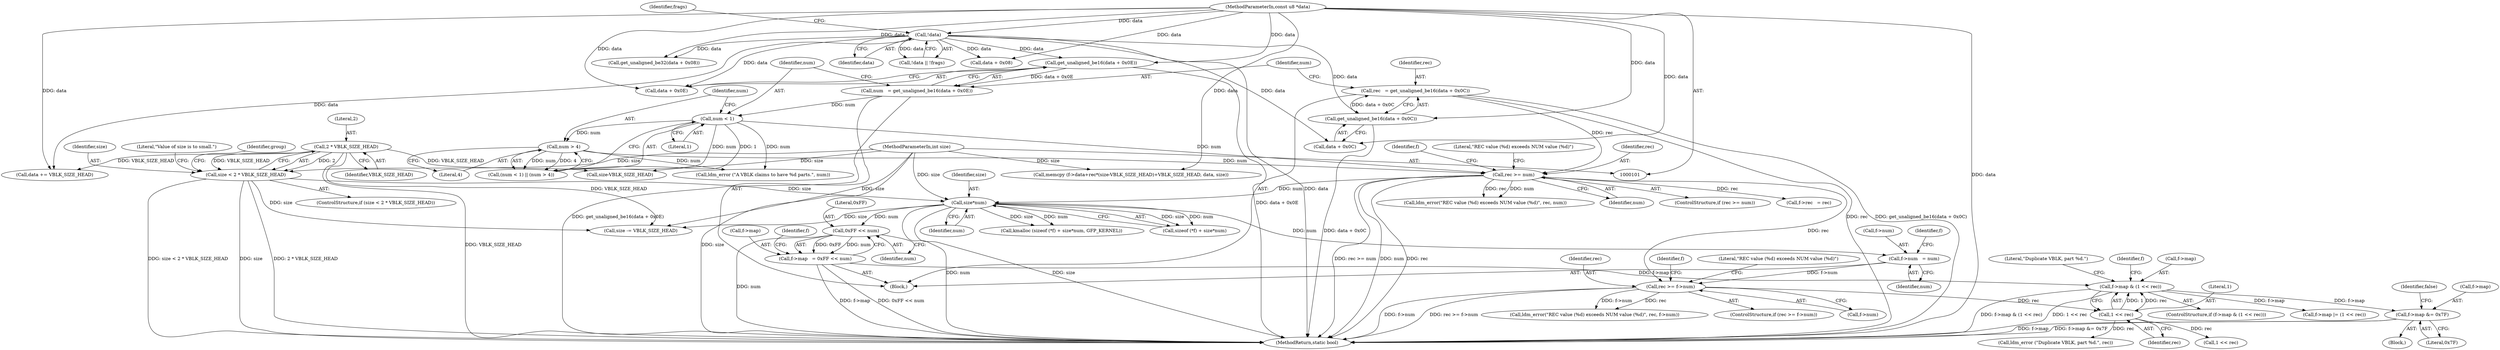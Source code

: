 digraph "0_linux_cae13fe4cc3f24820ffb990c09110626837e85d4@pointer" {
"1000254" [label="(Call,f->map &= 0x7F)"];
"1000243" [label="(Call,f->map & (1 << rec))"];
"1000213" [label="(Call,f->map   = 0xFF << num)"];
"1000217" [label="(Call,0xFF << num)"];
"1000186" [label="(Call,size*num)"];
"1000118" [label="(Call,size < 2 * VBLK_SIZE_HEAD)"];
"1000103" [label="(MethodParameterIn,int size)"];
"1000120" [label="(Call,2 * VBLK_SIZE_HEAD)"];
"1000161" [label="(Call,rec >= num)"];
"1000134" [label="(Call,rec   = get_unaligned_be16(data + 0x0C))"];
"1000136" [label="(Call,get_unaligned_be16(data + 0x0C))"];
"1000102" [label="(MethodParameterIn,const u8 *data)"];
"1000113" [label="(Call,!data)"];
"1000151" [label="(Call,num > 4)"];
"1000148" [label="(Call,num < 1)"];
"1000140" [label="(Call,num   = get_unaligned_be16(data + 0x0E))"];
"1000142" [label="(Call,get_unaligned_be16(data + 0x0E))"];
"1000247" [label="(Call,1 << rec)"];
"1000228" [label="(Call,rec >= f->num)"];
"1000203" [label="(Call,f->num   = num)"];
"1000204" [label="(Call,f->num)"];
"1000113" [label="(Call,!data)"];
"1000234" [label="(Call,ldm_error(\"REC value (%d) exceeds NUM value (%d)\", rec, f->num))"];
"1000130" [label="(Call,get_unaligned_be32(data + 0x08))"];
"1000103" [label="(MethodParameterIn,int size)"];
"1000105" [label="(Block,)"];
"1000268" [label="(Call,data += VBLK_SIZE_HEAD)"];
"1000251" [label="(Call,ldm_error (\"Duplicate VBLK, part %d.\", rec))"];
"1000162" [label="(Identifier,rec)"];
"1000248" [label="(Literal,1)"];
"1000242" [label="(ControlStructure,if (f->map & (1 << rec)))"];
"1000219" [label="(Identifier,num)"];
"1000271" [label="(Call,size -= VBLK_SIZE_HEAD)"];
"1000122" [label="(Identifier,VBLK_SIZE_HEAD)"];
"1000175" [label="(Identifier,f)"];
"1000131" [label="(Call,data + 0x08)"];
"1000137" [label="(Call,data + 0x0C)"];
"1000263" [label="(Identifier,f)"];
"1000116" [label="(Identifier,frags)"];
"1000260" [label="(Identifier,false)"];
"1000150" [label="(Literal,1)"];
"1000188" [label="(Identifier,num)"];
"1000181" [label="(Call,kmalloc (sizeof (*f) + size*num, GFP_KERNEL))"];
"1000182" [label="(Call,sizeof (*f) + size*num)"];
"1000152" [label="(Identifier,num)"];
"1000243" [label="(Call,f->map & (1 << rec))"];
"1000165" [label="(Call,ldm_error(\"REC value (%d) exceeds NUM value (%d)\", rec, num))"];
"1000207" [label="(Identifier,num)"];
"1000247" [label="(Call,1 << rec)"];
"1000121" [label="(Literal,2)"];
"1000151" [label="(Call,num > 4)"];
"1000148" [label="(Call,num < 1)"];
"1000147" [label="(Call,(num < 1) || (num > 4))"];
"1000161" [label="(Call,rec >= num)"];
"1000227" [label="(ControlStructure,if (rec >= f->num))"];
"1000149" [label="(Identifier,num)"];
"1000163" [label="(Identifier,num)"];
"1000155" [label="(Call,ldm_error (\"A VBLK claims to have %d parts.\", num))"];
"1000250" [label="(Block,)"];
"1000203" [label="(Call,f->num   = num)"];
"1000125" [label="(Literal,\"Value of size is to small.\")"];
"1000153" [label="(Literal,4)"];
"1000228" [label="(Call,rec >= f->num)"];
"1000230" [label="(Call,f->num)"];
"1000187" [label="(Identifier,size)"];
"1000282" [label="(Call,size-VBLK_SIZE_HEAD)"];
"1000274" [label="(Call,memcpy (f->data+rec*(size-VBLK_SIZE_HEAD)+VBLK_SIZE_HEAD, data, size))"];
"1000218" [label="(Literal,0xFF)"];
"1000112" [label="(Call,!data || !frags)"];
"1000140" [label="(Call,num   = get_unaligned_be16(data + 0x0E))"];
"1000245" [label="(Identifier,f)"];
"1000235" [label="(Literal,\"REC value (%d) exceeds NUM value (%d)\")"];
"1000129" [label="(Identifier,group)"];
"1000118" [label="(Call,size < 2 * VBLK_SIZE_HEAD)"];
"1000135" [label="(Identifier,rec)"];
"1000261" [label="(Call,f->map |= (1 << rec))"];
"1000214" [label="(Call,f->map)"];
"1000136" [label="(Call,get_unaligned_be16(data + 0x0C))"];
"1000249" [label="(Identifier,rec)"];
"1000119" [label="(Identifier,size)"];
"1000120" [label="(Call,2 * VBLK_SIZE_HEAD)"];
"1000244" [label="(Call,f->map)"];
"1000117" [label="(ControlStructure,if (size < 2 * VBLK_SIZE_HEAD))"];
"1000229" [label="(Identifier,rec)"];
"1000166" [label="(Literal,\"REC value (%d) exceeds NUM value (%d)\")"];
"1000143" [label="(Call,data + 0x0E)"];
"1000186" [label="(Call,size*num)"];
"1000258" [label="(Literal,0x7F)"];
"1000160" [label="(ControlStructure,if (rec >= num))"];
"1000223" [label="(Identifier,f)"];
"1000208" [label="(Call,f->rec   = rec)"];
"1000290" [label="(MethodReturn,static bool)"];
"1000255" [label="(Call,f->map)"];
"1000114" [label="(Identifier,data)"];
"1000265" [label="(Call,1 << rec)"];
"1000102" [label="(MethodParameterIn,const u8 *data)"];
"1000210" [label="(Identifier,f)"];
"1000142" [label="(Call,get_unaligned_be16(data + 0x0E))"];
"1000213" [label="(Call,f->map   = 0xFF << num)"];
"1000217" [label="(Call,0xFF << num)"];
"1000252" [label="(Literal,\"Duplicate VBLK, part %d.\")"];
"1000141" [label="(Identifier,num)"];
"1000254" [label="(Call,f->map &= 0x7F)"];
"1000134" [label="(Call,rec   = get_unaligned_be16(data + 0x0C))"];
"1000254" -> "1000250"  [label="AST: "];
"1000254" -> "1000258"  [label="CFG: "];
"1000255" -> "1000254"  [label="AST: "];
"1000258" -> "1000254"  [label="AST: "];
"1000260" -> "1000254"  [label="CFG: "];
"1000254" -> "1000290"  [label="DDG: f->map"];
"1000254" -> "1000290"  [label="DDG: f->map &= 0x7F"];
"1000243" -> "1000254"  [label="DDG: f->map"];
"1000243" -> "1000242"  [label="AST: "];
"1000243" -> "1000247"  [label="CFG: "];
"1000244" -> "1000243"  [label="AST: "];
"1000247" -> "1000243"  [label="AST: "];
"1000252" -> "1000243"  [label="CFG: "];
"1000263" -> "1000243"  [label="CFG: "];
"1000243" -> "1000290"  [label="DDG: f->map & (1 << rec)"];
"1000243" -> "1000290"  [label="DDG: 1 << rec"];
"1000213" -> "1000243"  [label="DDG: f->map"];
"1000247" -> "1000243"  [label="DDG: 1"];
"1000247" -> "1000243"  [label="DDG: rec"];
"1000243" -> "1000261"  [label="DDG: f->map"];
"1000213" -> "1000105"  [label="AST: "];
"1000213" -> "1000217"  [label="CFG: "];
"1000214" -> "1000213"  [label="AST: "];
"1000217" -> "1000213"  [label="AST: "];
"1000223" -> "1000213"  [label="CFG: "];
"1000213" -> "1000290"  [label="DDG: 0xFF << num"];
"1000213" -> "1000290"  [label="DDG: f->map"];
"1000217" -> "1000213"  [label="DDG: 0xFF"];
"1000217" -> "1000213"  [label="DDG: num"];
"1000217" -> "1000219"  [label="CFG: "];
"1000218" -> "1000217"  [label="AST: "];
"1000219" -> "1000217"  [label="AST: "];
"1000217" -> "1000290"  [label="DDG: num"];
"1000186" -> "1000217"  [label="DDG: num"];
"1000186" -> "1000182"  [label="AST: "];
"1000186" -> "1000188"  [label="CFG: "];
"1000187" -> "1000186"  [label="AST: "];
"1000188" -> "1000186"  [label="AST: "];
"1000182" -> "1000186"  [label="CFG: "];
"1000186" -> "1000290"  [label="DDG: num"];
"1000186" -> "1000290"  [label="DDG: size"];
"1000186" -> "1000181"  [label="DDG: size"];
"1000186" -> "1000181"  [label="DDG: num"];
"1000186" -> "1000182"  [label="DDG: size"];
"1000186" -> "1000182"  [label="DDG: num"];
"1000118" -> "1000186"  [label="DDG: size"];
"1000103" -> "1000186"  [label="DDG: size"];
"1000161" -> "1000186"  [label="DDG: num"];
"1000186" -> "1000203"  [label="DDG: num"];
"1000186" -> "1000271"  [label="DDG: size"];
"1000118" -> "1000117"  [label="AST: "];
"1000118" -> "1000120"  [label="CFG: "];
"1000119" -> "1000118"  [label="AST: "];
"1000120" -> "1000118"  [label="AST: "];
"1000125" -> "1000118"  [label="CFG: "];
"1000129" -> "1000118"  [label="CFG: "];
"1000118" -> "1000290"  [label="DDG: size < 2 * VBLK_SIZE_HEAD"];
"1000118" -> "1000290"  [label="DDG: size"];
"1000118" -> "1000290"  [label="DDG: 2 * VBLK_SIZE_HEAD"];
"1000103" -> "1000118"  [label="DDG: size"];
"1000120" -> "1000118"  [label="DDG: 2"];
"1000120" -> "1000118"  [label="DDG: VBLK_SIZE_HEAD"];
"1000118" -> "1000271"  [label="DDG: size"];
"1000103" -> "1000101"  [label="AST: "];
"1000103" -> "1000290"  [label="DDG: size"];
"1000103" -> "1000271"  [label="DDG: size"];
"1000103" -> "1000282"  [label="DDG: size"];
"1000103" -> "1000274"  [label="DDG: size"];
"1000120" -> "1000122"  [label="CFG: "];
"1000121" -> "1000120"  [label="AST: "];
"1000122" -> "1000120"  [label="AST: "];
"1000120" -> "1000290"  [label="DDG: VBLK_SIZE_HEAD"];
"1000120" -> "1000268"  [label="DDG: VBLK_SIZE_HEAD"];
"1000120" -> "1000271"  [label="DDG: VBLK_SIZE_HEAD"];
"1000120" -> "1000282"  [label="DDG: VBLK_SIZE_HEAD"];
"1000161" -> "1000160"  [label="AST: "];
"1000161" -> "1000163"  [label="CFG: "];
"1000162" -> "1000161"  [label="AST: "];
"1000163" -> "1000161"  [label="AST: "];
"1000166" -> "1000161"  [label="CFG: "];
"1000175" -> "1000161"  [label="CFG: "];
"1000161" -> "1000290"  [label="DDG: num"];
"1000161" -> "1000290"  [label="DDG: rec"];
"1000161" -> "1000290"  [label="DDG: rec >= num"];
"1000134" -> "1000161"  [label="DDG: rec"];
"1000151" -> "1000161"  [label="DDG: num"];
"1000148" -> "1000161"  [label="DDG: num"];
"1000161" -> "1000165"  [label="DDG: rec"];
"1000161" -> "1000165"  [label="DDG: num"];
"1000161" -> "1000208"  [label="DDG: rec"];
"1000161" -> "1000228"  [label="DDG: rec"];
"1000134" -> "1000105"  [label="AST: "];
"1000134" -> "1000136"  [label="CFG: "];
"1000135" -> "1000134"  [label="AST: "];
"1000136" -> "1000134"  [label="AST: "];
"1000141" -> "1000134"  [label="CFG: "];
"1000134" -> "1000290"  [label="DDG: rec"];
"1000134" -> "1000290"  [label="DDG: get_unaligned_be16(data + 0x0C)"];
"1000136" -> "1000134"  [label="DDG: data + 0x0C"];
"1000136" -> "1000137"  [label="CFG: "];
"1000137" -> "1000136"  [label="AST: "];
"1000136" -> "1000290"  [label="DDG: data + 0x0C"];
"1000102" -> "1000136"  [label="DDG: data"];
"1000113" -> "1000136"  [label="DDG: data"];
"1000102" -> "1000101"  [label="AST: "];
"1000102" -> "1000290"  [label="DDG: data"];
"1000102" -> "1000113"  [label="DDG: data"];
"1000102" -> "1000130"  [label="DDG: data"];
"1000102" -> "1000131"  [label="DDG: data"];
"1000102" -> "1000137"  [label="DDG: data"];
"1000102" -> "1000142"  [label="DDG: data"];
"1000102" -> "1000143"  [label="DDG: data"];
"1000102" -> "1000268"  [label="DDG: data"];
"1000102" -> "1000274"  [label="DDG: data"];
"1000113" -> "1000112"  [label="AST: "];
"1000113" -> "1000114"  [label="CFG: "];
"1000114" -> "1000113"  [label="AST: "];
"1000116" -> "1000113"  [label="CFG: "];
"1000112" -> "1000113"  [label="CFG: "];
"1000113" -> "1000290"  [label="DDG: data"];
"1000113" -> "1000112"  [label="DDG: data"];
"1000113" -> "1000130"  [label="DDG: data"];
"1000113" -> "1000131"  [label="DDG: data"];
"1000113" -> "1000137"  [label="DDG: data"];
"1000113" -> "1000142"  [label="DDG: data"];
"1000113" -> "1000143"  [label="DDG: data"];
"1000113" -> "1000268"  [label="DDG: data"];
"1000151" -> "1000147"  [label="AST: "];
"1000151" -> "1000153"  [label="CFG: "];
"1000152" -> "1000151"  [label="AST: "];
"1000153" -> "1000151"  [label="AST: "];
"1000147" -> "1000151"  [label="CFG: "];
"1000151" -> "1000147"  [label="DDG: num"];
"1000151" -> "1000147"  [label="DDG: 4"];
"1000148" -> "1000151"  [label="DDG: num"];
"1000151" -> "1000155"  [label="DDG: num"];
"1000148" -> "1000147"  [label="AST: "];
"1000148" -> "1000150"  [label="CFG: "];
"1000149" -> "1000148"  [label="AST: "];
"1000150" -> "1000148"  [label="AST: "];
"1000152" -> "1000148"  [label="CFG: "];
"1000147" -> "1000148"  [label="CFG: "];
"1000148" -> "1000147"  [label="DDG: num"];
"1000148" -> "1000147"  [label="DDG: 1"];
"1000140" -> "1000148"  [label="DDG: num"];
"1000148" -> "1000155"  [label="DDG: num"];
"1000140" -> "1000105"  [label="AST: "];
"1000140" -> "1000142"  [label="CFG: "];
"1000141" -> "1000140"  [label="AST: "];
"1000142" -> "1000140"  [label="AST: "];
"1000149" -> "1000140"  [label="CFG: "];
"1000140" -> "1000290"  [label="DDG: get_unaligned_be16(data + 0x0E)"];
"1000142" -> "1000140"  [label="DDG: data + 0x0E"];
"1000142" -> "1000143"  [label="CFG: "];
"1000143" -> "1000142"  [label="AST: "];
"1000142" -> "1000290"  [label="DDG: data + 0x0E"];
"1000247" -> "1000249"  [label="CFG: "];
"1000248" -> "1000247"  [label="AST: "];
"1000249" -> "1000247"  [label="AST: "];
"1000228" -> "1000247"  [label="DDG: rec"];
"1000247" -> "1000251"  [label="DDG: rec"];
"1000247" -> "1000265"  [label="DDG: rec"];
"1000228" -> "1000227"  [label="AST: "];
"1000228" -> "1000230"  [label="CFG: "];
"1000229" -> "1000228"  [label="AST: "];
"1000230" -> "1000228"  [label="AST: "];
"1000235" -> "1000228"  [label="CFG: "];
"1000245" -> "1000228"  [label="CFG: "];
"1000228" -> "1000290"  [label="DDG: rec >= f->num"];
"1000228" -> "1000290"  [label="DDG: f->num"];
"1000203" -> "1000228"  [label="DDG: f->num"];
"1000228" -> "1000234"  [label="DDG: rec"];
"1000228" -> "1000234"  [label="DDG: f->num"];
"1000203" -> "1000105"  [label="AST: "];
"1000203" -> "1000207"  [label="CFG: "];
"1000204" -> "1000203"  [label="AST: "];
"1000207" -> "1000203"  [label="AST: "];
"1000210" -> "1000203"  [label="CFG: "];
}
